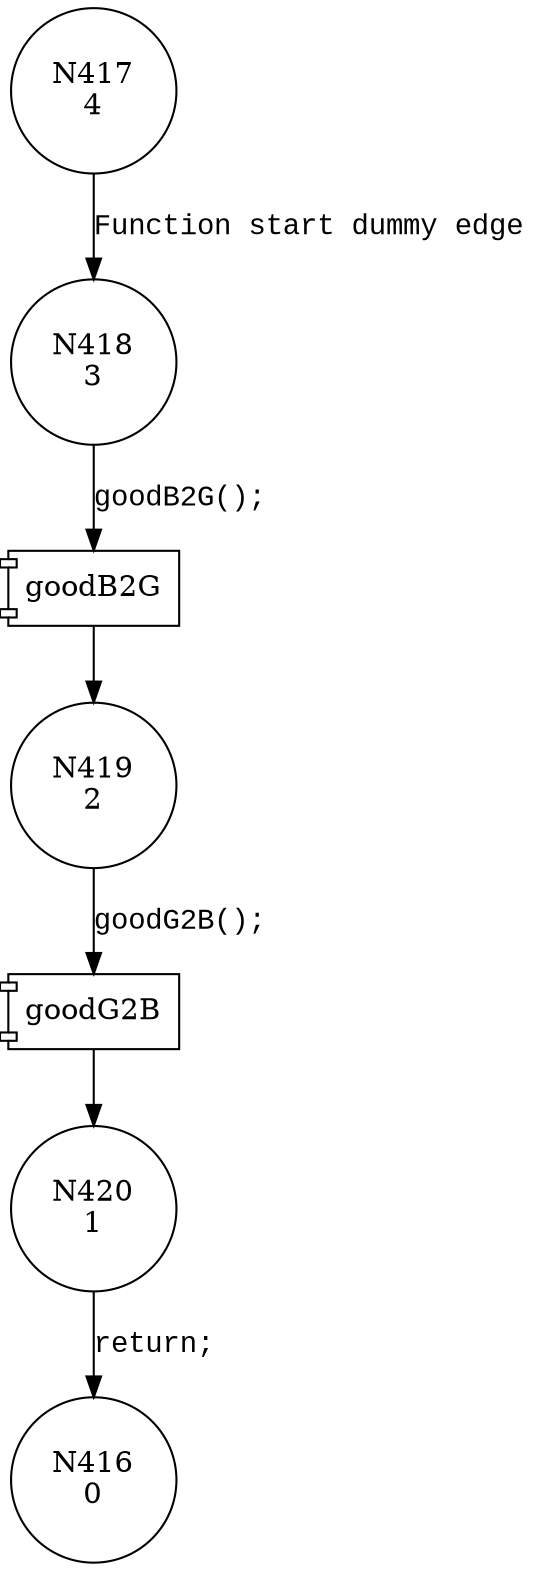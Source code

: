 digraph CWE122_Heap_Based_Buffer_Overflow__CWE135_16_good {
418 [shape="circle" label="N418\n3"]
419 [shape="circle" label="N419\n2"]
420 [shape="circle" label="N420\n1"]
417 [shape="circle" label="N417\n4"]
416 [shape="circle" label="N416\n0"]
100030 [shape="component" label="goodB2G"]
418 -> 100030 [label="goodB2G();" fontname="Courier New"]
100030 -> 419 [label="" fontname="Courier New"]
100031 [shape="component" label="goodG2B"]
419 -> 100031 [label="goodG2B();" fontname="Courier New"]
100031 -> 420 [label="" fontname="Courier New"]
417 -> 418 [label="Function start dummy edge" fontname="Courier New"]
420 -> 416 [label="return;" fontname="Courier New"]
}